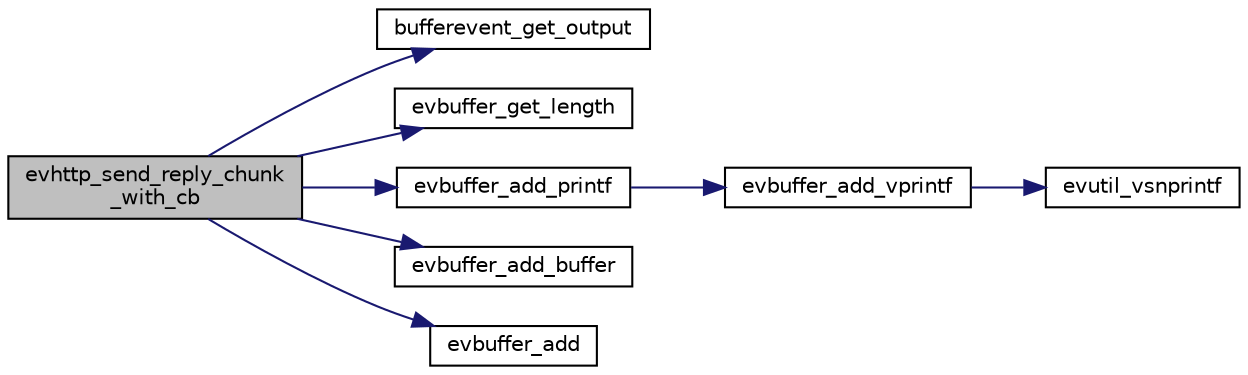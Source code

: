 digraph "evhttp_send_reply_chunk_with_cb"
{
 // LATEX_PDF_SIZE
  edge [fontname="Helvetica",fontsize="10",labelfontname="Helvetica",labelfontsize="10"];
  node [fontname="Helvetica",fontsize="10",shape=record];
  rankdir="LR";
  Node128 [label="evhttp_send_reply_chunk\l_with_cb",height=0.2,width=0.4,color="black", fillcolor="grey75", style="filled", fontcolor="black",tooltip=" "];
  Node128 -> Node129 [color="midnightblue",fontsize="10",style="solid",fontname="Helvetica"];
  Node129 [label="bufferevent_get_output",height=0.2,width=0.4,color="black", fillcolor="white", style="filled",URL="$bufferevent_8h.html#ac6e45fa1fc577c4f0e6c4689e72c0a15",tooltip=" "];
  Node128 -> Node130 [color="midnightblue",fontsize="10",style="solid",fontname="Helvetica"];
  Node130 [label="evbuffer_get_length",height=0.2,width=0.4,color="black", fillcolor="white", style="filled",URL="$buffer_8h.html#a808db707e84e20229b2aafdcaba6c708",tooltip=" "];
  Node128 -> Node131 [color="midnightblue",fontsize="10",style="solid",fontname="Helvetica"];
  Node131 [label="evbuffer_add_printf",height=0.2,width=0.4,color="black", fillcolor="white", style="filled",URL="$buffer_8h.html#abd34b7bd9e698e15f868bf05fa6abc59",tooltip=" "];
  Node131 -> Node132 [color="midnightblue",fontsize="10",style="solid",fontname="Helvetica"];
  Node132 [label="evbuffer_add_vprintf",height=0.2,width=0.4,color="black", fillcolor="white", style="filled",URL="$buffer_8h.html#abb5d7931c7be6b2bde597cbb9b6dc72d",tooltip=" "];
  Node132 -> Node133 [color="midnightblue",fontsize="10",style="solid",fontname="Helvetica"];
  Node133 [label="evutil_vsnprintf",height=0.2,width=0.4,color="black", fillcolor="white", style="filled",URL="$util_8h.html#a30bbdc509d150e5dfac1f74dd4e4c212",tooltip=" "];
  Node128 -> Node134 [color="midnightblue",fontsize="10",style="solid",fontname="Helvetica"];
  Node134 [label="evbuffer_add_buffer",height=0.2,width=0.4,color="black", fillcolor="white", style="filled",URL="$buffer_8h.html#af95837e510c03d5e5fcf9c05db019f14",tooltip=" "];
  Node128 -> Node135 [color="midnightblue",fontsize="10",style="solid",fontname="Helvetica"];
  Node135 [label="evbuffer_add",height=0.2,width=0.4,color="black", fillcolor="white", style="filled",URL="$buffer_8h.html#a8abedc30187fe00d86b7b1cc4d3ce643",tooltip=" "];
}
